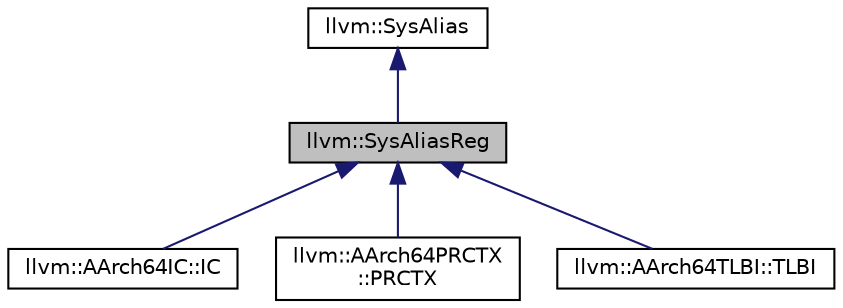 digraph "llvm::SysAliasReg"
{
 // LATEX_PDF_SIZE
  bgcolor="transparent";
  edge [fontname="Helvetica",fontsize="10",labelfontname="Helvetica",labelfontsize="10"];
  node [fontname="Helvetica",fontsize="10",shape="box"];
  Node1 [label="llvm::SysAliasReg",height=0.2,width=0.4,color="black", fillcolor="grey75", style="filled", fontcolor="black",tooltip=" "];
  Node2 -> Node1 [dir="back",color="midnightblue",fontsize="10",style="solid",fontname="Helvetica"];
  Node2 [label="llvm::SysAlias",height=0.2,width=0.4,color="black",URL="$structllvm_1_1SysAlias.html",tooltip=" "];
  Node1 -> Node3 [dir="back",color="midnightblue",fontsize="10",style="solid",fontname="Helvetica"];
  Node3 [label="llvm::AArch64IC::IC",height=0.2,width=0.4,color="black",URL="$structllvm_1_1AArch64IC_1_1IC.html",tooltip=" "];
  Node1 -> Node4 [dir="back",color="midnightblue",fontsize="10",style="solid",fontname="Helvetica"];
  Node4 [label="llvm::AArch64PRCTX\l::PRCTX",height=0.2,width=0.4,color="black",URL="$structllvm_1_1AArch64PRCTX_1_1PRCTX.html",tooltip=" "];
  Node1 -> Node5 [dir="back",color="midnightblue",fontsize="10",style="solid",fontname="Helvetica"];
  Node5 [label="llvm::AArch64TLBI::TLBI",height=0.2,width=0.4,color="black",URL="$structllvm_1_1AArch64TLBI_1_1TLBI.html",tooltip=" "];
}
